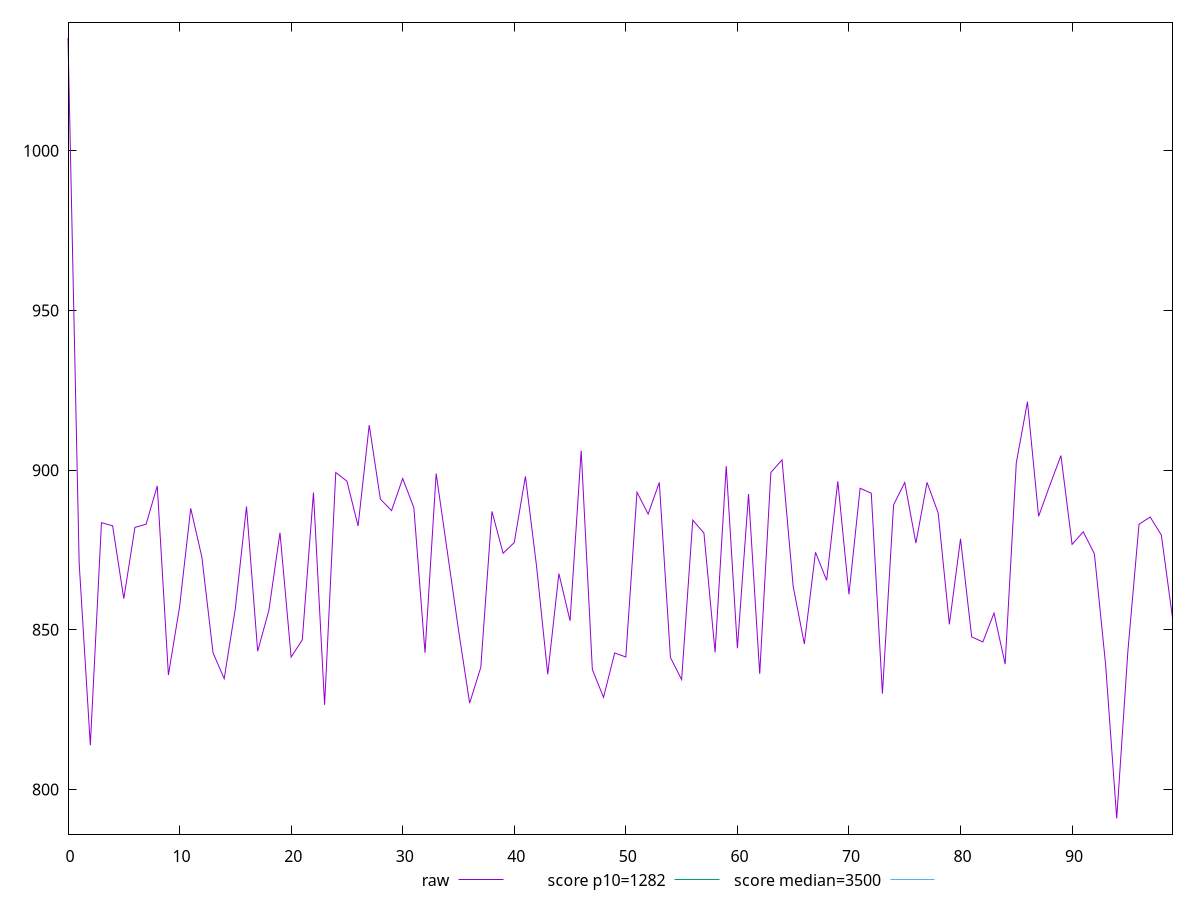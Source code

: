 reset

$raw <<EOF
0 1035.2960000000005
1 870.9279999999999
2 813.8760000000002
3 883.5440000000008
4 882.5680000000004
5 859.7760000000003
6 882.0720000000003
7 883.0680000000004
8 895.0600000000005
9 835.8680000000005
10 857.1960000000005
11 888.0440000000006
12 872.7440000000004
13 842.8120000000002
14 834.7240000000006
15 856.7080000000003
16 888.6120000000003
17 843.3120000000002
18 856.0120000000003
19 880.4240000000002
20 841.48
21 846.8720000000005
22 892.9600000000005
23 826.5320000000002
24 899.2520000000002
25 896.5520000000002
26 882.5280000000005
27 914.0920000000006
28 890.9160000000002
29 887.3320000000001
30 897.3840000000005
31 888.2360000000006
32 842.8280000000001
33 898.9200000000001
34 874.4880000000005
35 850.0240000000006
36 827.0639999999999
37 838.2800000000007
38 887.0880000000006
39 873.9800000000002
40 877.3320000000002
41 898.0400000000001
42 869.8280000000005
43 836.0720000000001
44 867.6200000000002
45 852.8400000000004
46 906.096
47 837.5720000000007
48 828.8680000000005
49 842.7680000000003
50 841.508
51 893.0840000000005
52 886.2440000000004
53 896.1400000000001
54 841.3480000000002
55 834.4360000000001
56 884.3520000000001
57 880.3160000000001
58 842.9600000000005
59 901.2680000000005
60 844.2560000000003
61 892.52
62 836.2360000000003
63 899.2640000000002
64 903.2120000000004
65 863.6000000000003
66 845.5920000000002
67 874.288
68 865.5040000000004
69 896.4960000000003
70 861.1160000000004
71 894.3200000000002
72 892.7640000000004
73 830.0480000000003
74 889.1400000000004
75 896.108
76 877.1640000000004
77 896.1600000000004
78 886.528
79 851.728
80 878.5000000000002
81 847.8080000000003
82 846.2239999999998
83 855.2480000000002
84 839.2760000000003
85 902.284
86 921.4080000000008
87 885.5440000000001
88 895.2040000000004
89 904.5560000000006
90 876.768
91 880.7000000000005
92 873.8119999999999
93 839.3240000000004
94 790.9480000000005
95 843.2960000000003
96 883.0679999999998
97 885.3240000000004
98 879.6880000000003
99 853.8280000000007
EOF

set key outside below
set xrange [0:99]
set yrange [786.0610400000005:1040.1829600000005]
set trange [786.0610400000005:1040.1829600000005]
set terminal svg size 640, 500 enhanced background rgb 'white'
set output "reports/report_00031_2021-02-24T23-18-18.084Z/bootup-time/samples/astro/raw/values.svg"

plot $raw title "raw" with line, \
     1282 title "score p10=1282", \
     3500 title "score median=3500"

reset
